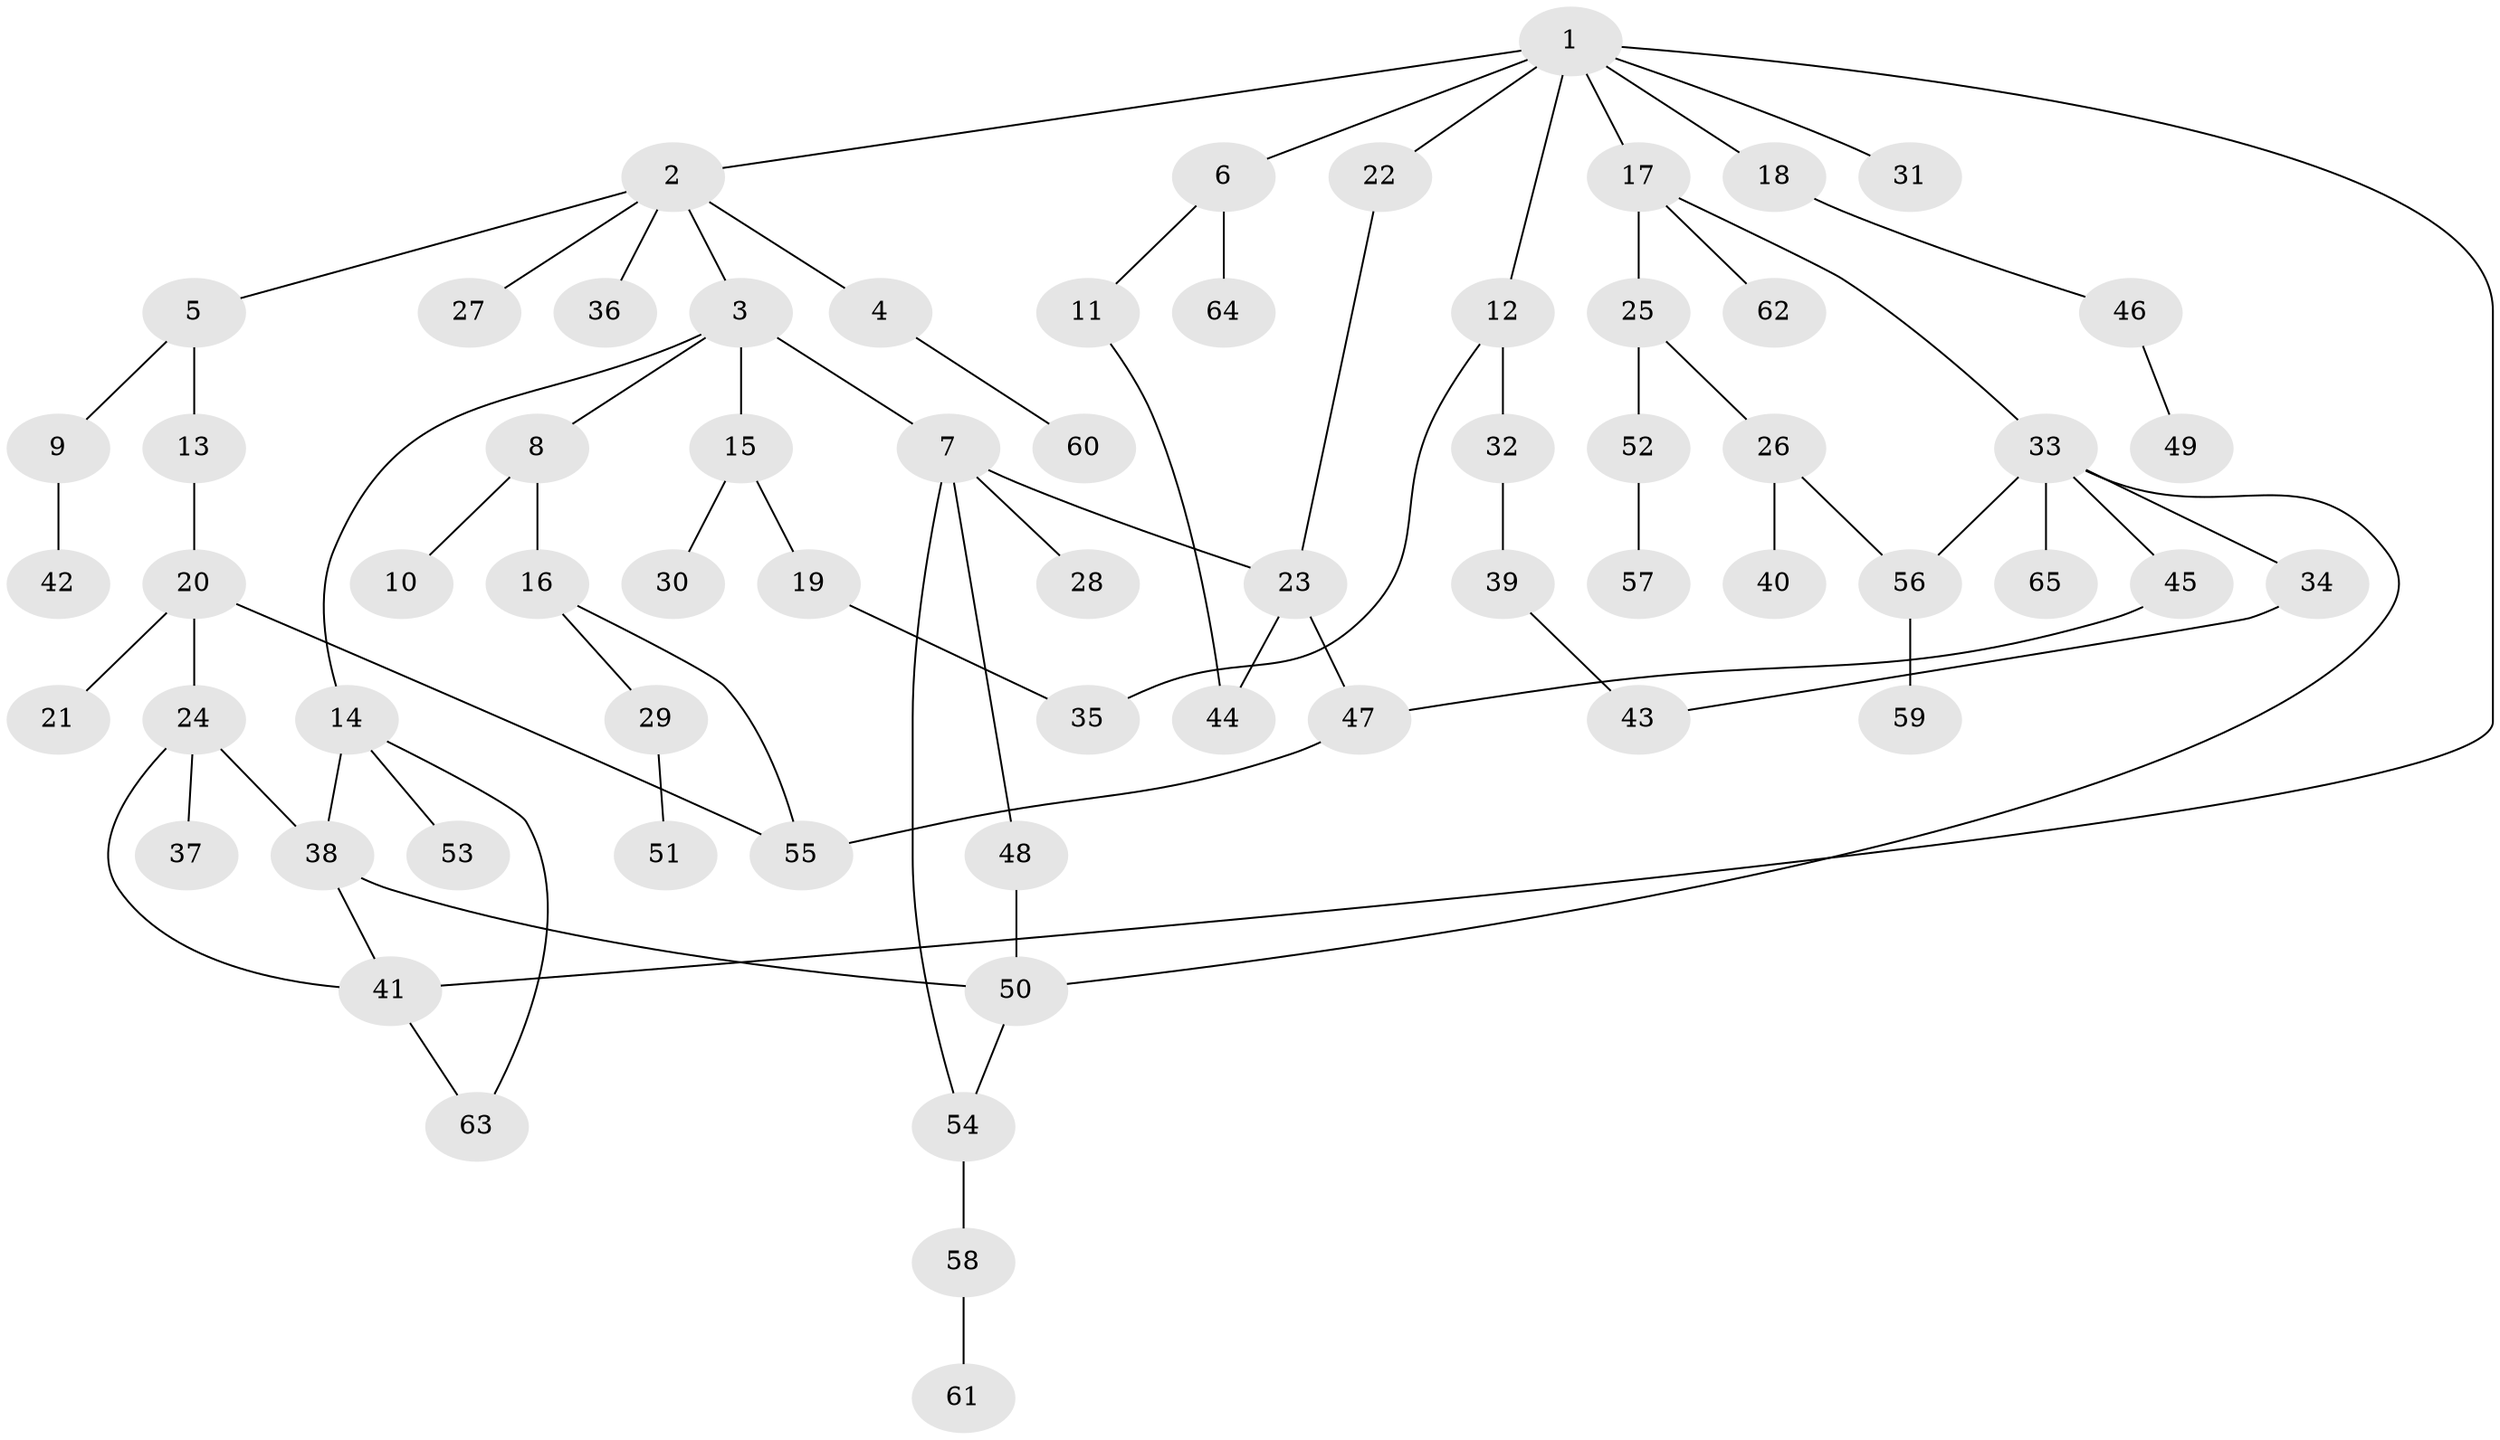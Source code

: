 // coarse degree distribution, {7: 0.03125, 6: 0.09375, 5: 0.03125, 2: 0.3125, 3: 0.125, 4: 0.09375, 1: 0.3125}
// Generated by graph-tools (version 1.1) at 2025/17/03/04/25 18:17:04]
// undirected, 65 vertices, 79 edges
graph export_dot {
graph [start="1"]
  node [color=gray90,style=filled];
  1;
  2;
  3;
  4;
  5;
  6;
  7;
  8;
  9;
  10;
  11;
  12;
  13;
  14;
  15;
  16;
  17;
  18;
  19;
  20;
  21;
  22;
  23;
  24;
  25;
  26;
  27;
  28;
  29;
  30;
  31;
  32;
  33;
  34;
  35;
  36;
  37;
  38;
  39;
  40;
  41;
  42;
  43;
  44;
  45;
  46;
  47;
  48;
  49;
  50;
  51;
  52;
  53;
  54;
  55;
  56;
  57;
  58;
  59;
  60;
  61;
  62;
  63;
  64;
  65;
  1 -- 2;
  1 -- 6;
  1 -- 12;
  1 -- 17;
  1 -- 18;
  1 -- 22;
  1 -- 31;
  1 -- 41;
  2 -- 3;
  2 -- 4;
  2 -- 5;
  2 -- 27;
  2 -- 36;
  3 -- 7;
  3 -- 8;
  3 -- 14;
  3 -- 15;
  4 -- 60;
  5 -- 9;
  5 -- 13;
  6 -- 11;
  6 -- 64;
  7 -- 28;
  7 -- 48;
  7 -- 23;
  7 -- 54;
  8 -- 10;
  8 -- 16;
  9 -- 42;
  11 -- 44;
  12 -- 32;
  12 -- 35;
  13 -- 20;
  14 -- 53;
  14 -- 63;
  14 -- 38;
  15 -- 19;
  15 -- 30;
  16 -- 29;
  16 -- 55;
  17 -- 25;
  17 -- 33;
  17 -- 62;
  18 -- 46;
  19 -- 35;
  20 -- 21;
  20 -- 24;
  20 -- 55;
  22 -- 23;
  23 -- 47;
  23 -- 44;
  24 -- 37;
  24 -- 38;
  24 -- 41;
  25 -- 26;
  25 -- 52;
  26 -- 40;
  26 -- 56;
  29 -- 51;
  32 -- 39;
  33 -- 34;
  33 -- 45;
  33 -- 50;
  33 -- 56;
  33 -- 65;
  34 -- 43;
  38 -- 50;
  38 -- 41;
  39 -- 43;
  41 -- 63;
  45 -- 47;
  46 -- 49;
  47 -- 55;
  48 -- 50;
  50 -- 54;
  52 -- 57;
  54 -- 58;
  56 -- 59;
  58 -- 61;
}
